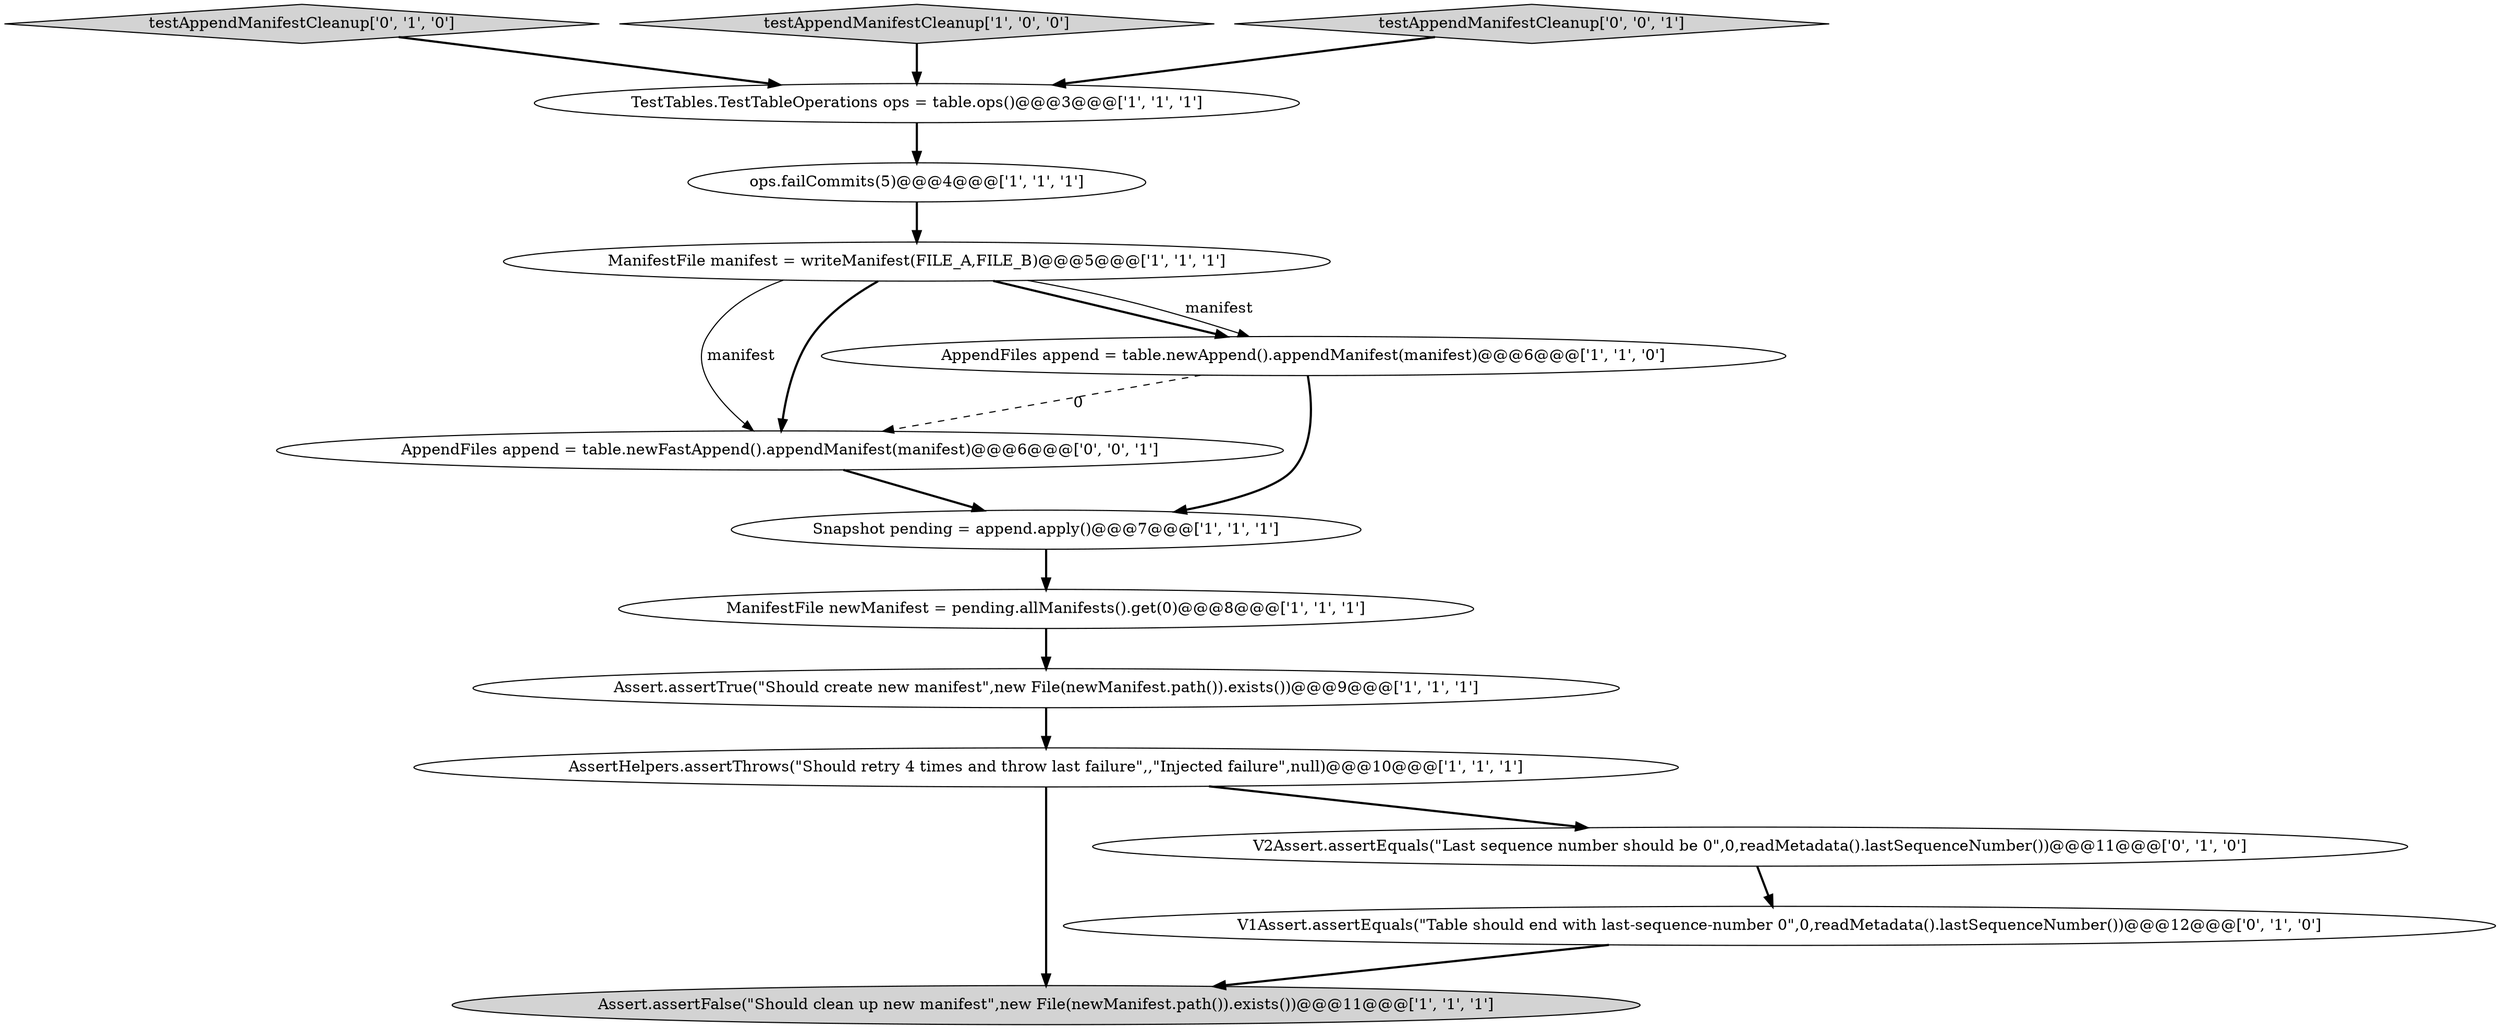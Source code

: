 digraph {
11 [style = filled, label = "V1Assert.assertEquals(\"Table should end with last-sequence-number 0\",0,readMetadata().lastSequenceNumber())@@@12@@@['0', '1', '0']", fillcolor = white, shape = ellipse image = "AAA1AAABBB2BBB"];
13 [style = filled, label = "AppendFiles append = table.newFastAppend().appendManifest(manifest)@@@6@@@['0', '0', '1']", fillcolor = white, shape = ellipse image = "AAA0AAABBB3BBB"];
5 [style = filled, label = "Assert.assertFalse(\"Should clean up new manifest\",new File(newManifest.path()).exists())@@@11@@@['1', '1', '1']", fillcolor = lightgray, shape = ellipse image = "AAA0AAABBB1BBB"];
7 [style = filled, label = "TestTables.TestTableOperations ops = table.ops()@@@3@@@['1', '1', '1']", fillcolor = white, shape = ellipse image = "AAA0AAABBB1BBB"];
3 [style = filled, label = "Assert.assertTrue(\"Should create new manifest\",new File(newManifest.path()).exists())@@@9@@@['1', '1', '1']", fillcolor = white, shape = ellipse image = "AAA0AAABBB1BBB"];
8 [style = filled, label = "ManifestFile manifest = writeManifest(FILE_A,FILE_B)@@@5@@@['1', '1', '1']", fillcolor = white, shape = ellipse image = "AAA0AAABBB1BBB"];
4 [style = filled, label = "Snapshot pending = append.apply()@@@7@@@['1', '1', '1']", fillcolor = white, shape = ellipse image = "AAA0AAABBB1BBB"];
10 [style = filled, label = "testAppendManifestCleanup['0', '1', '0']", fillcolor = lightgray, shape = diamond image = "AAA0AAABBB2BBB"];
12 [style = filled, label = "V2Assert.assertEquals(\"Last sequence number should be 0\",0,readMetadata().lastSequenceNumber())@@@11@@@['0', '1', '0']", fillcolor = white, shape = ellipse image = "AAA1AAABBB2BBB"];
2 [style = filled, label = "testAppendManifestCleanup['1', '0', '0']", fillcolor = lightgray, shape = diamond image = "AAA0AAABBB1BBB"];
9 [style = filled, label = "ManifestFile newManifest = pending.allManifests().get(0)@@@8@@@['1', '1', '1']", fillcolor = white, shape = ellipse image = "AAA0AAABBB1BBB"];
6 [style = filled, label = "AppendFiles append = table.newAppend().appendManifest(manifest)@@@6@@@['1', '1', '0']", fillcolor = white, shape = ellipse image = "AAA0AAABBB1BBB"];
1 [style = filled, label = "ops.failCommits(5)@@@4@@@['1', '1', '1']", fillcolor = white, shape = ellipse image = "AAA0AAABBB1BBB"];
14 [style = filled, label = "testAppendManifestCleanup['0', '0', '1']", fillcolor = lightgray, shape = diamond image = "AAA0AAABBB3BBB"];
0 [style = filled, label = "AssertHelpers.assertThrows(\"Should retry 4 times and throw last failure\",,\"Injected failure\",null)@@@10@@@['1', '1', '1']", fillcolor = white, shape = ellipse image = "AAA0AAABBB1BBB"];
1->8 [style = bold, label=""];
9->3 [style = bold, label=""];
12->11 [style = bold, label=""];
10->7 [style = bold, label=""];
14->7 [style = bold, label=""];
7->1 [style = bold, label=""];
0->5 [style = bold, label=""];
0->12 [style = bold, label=""];
6->13 [style = dashed, label="0"];
8->6 [style = bold, label=""];
6->4 [style = bold, label=""];
13->4 [style = bold, label=""];
4->9 [style = bold, label=""];
3->0 [style = bold, label=""];
8->13 [style = solid, label="manifest"];
2->7 [style = bold, label=""];
8->13 [style = bold, label=""];
11->5 [style = bold, label=""];
8->6 [style = solid, label="manifest"];
}
